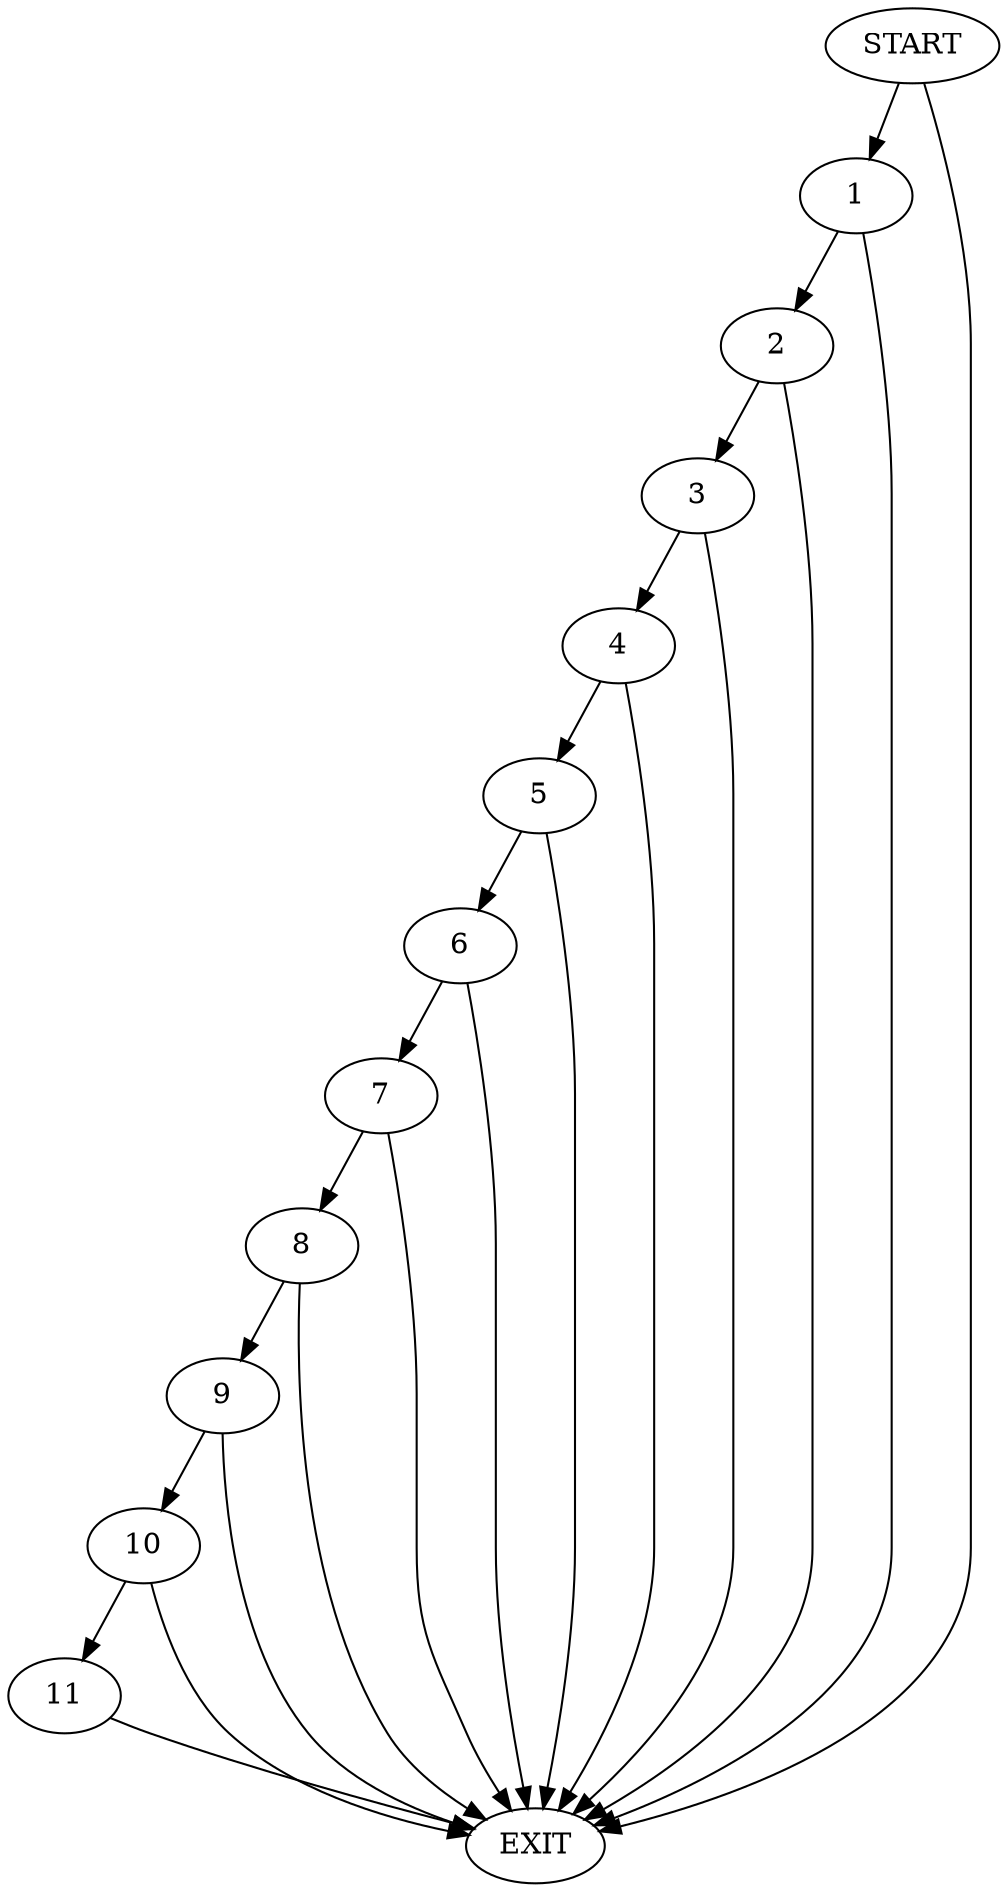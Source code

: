 digraph { 
0 [label="START"];
1;
2;
3;
4;
5;
6;
7;
8;
9;
10;
11;
12[label="EXIT"];
0 -> 12;
0 -> 1;
1 -> 12;
1 -> 2;
2 -> 12;
2 -> 3;
3 -> 12;
3 -> 4;
4 -> 12;
4 -> 5;
5 -> 12;
5 -> 6;
6 -> 12;
6 -> 7;
7 -> 12;
7 -> 8;
8 -> 12;
8 -> 9;
9 -> 12;
9 -> 10;
10 -> 12;
10 -> 11;
11 -> 12;
}